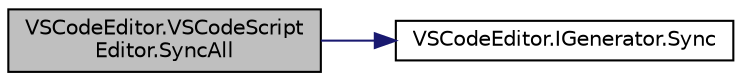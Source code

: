 digraph "VSCodeEditor.VSCodeScriptEditor.SyncAll"
{
 // LATEX_PDF_SIZE
  edge [fontname="Helvetica",fontsize="10",labelfontname="Helvetica",labelfontsize="10"];
  node [fontname="Helvetica",fontsize="10",shape=record];
  rankdir="LR";
  Node1 [label="VSCodeEditor.VSCodeScript\lEditor.SyncAll",height=0.2,width=0.4,color="black", fillcolor="grey75", style="filled", fontcolor="black",tooltip=" "];
  Node1 -> Node2 [color="midnightblue",fontsize="10",style="solid",fontname="Helvetica"];
  Node2 [label="VSCodeEditor.IGenerator.Sync",height=0.2,width=0.4,color="black", fillcolor="white", style="filled",URL="$interface_v_s_code_editor_1_1_i_generator.html#a8e06d460c86ab85db6de13df7b53895a",tooltip=" "];
}
